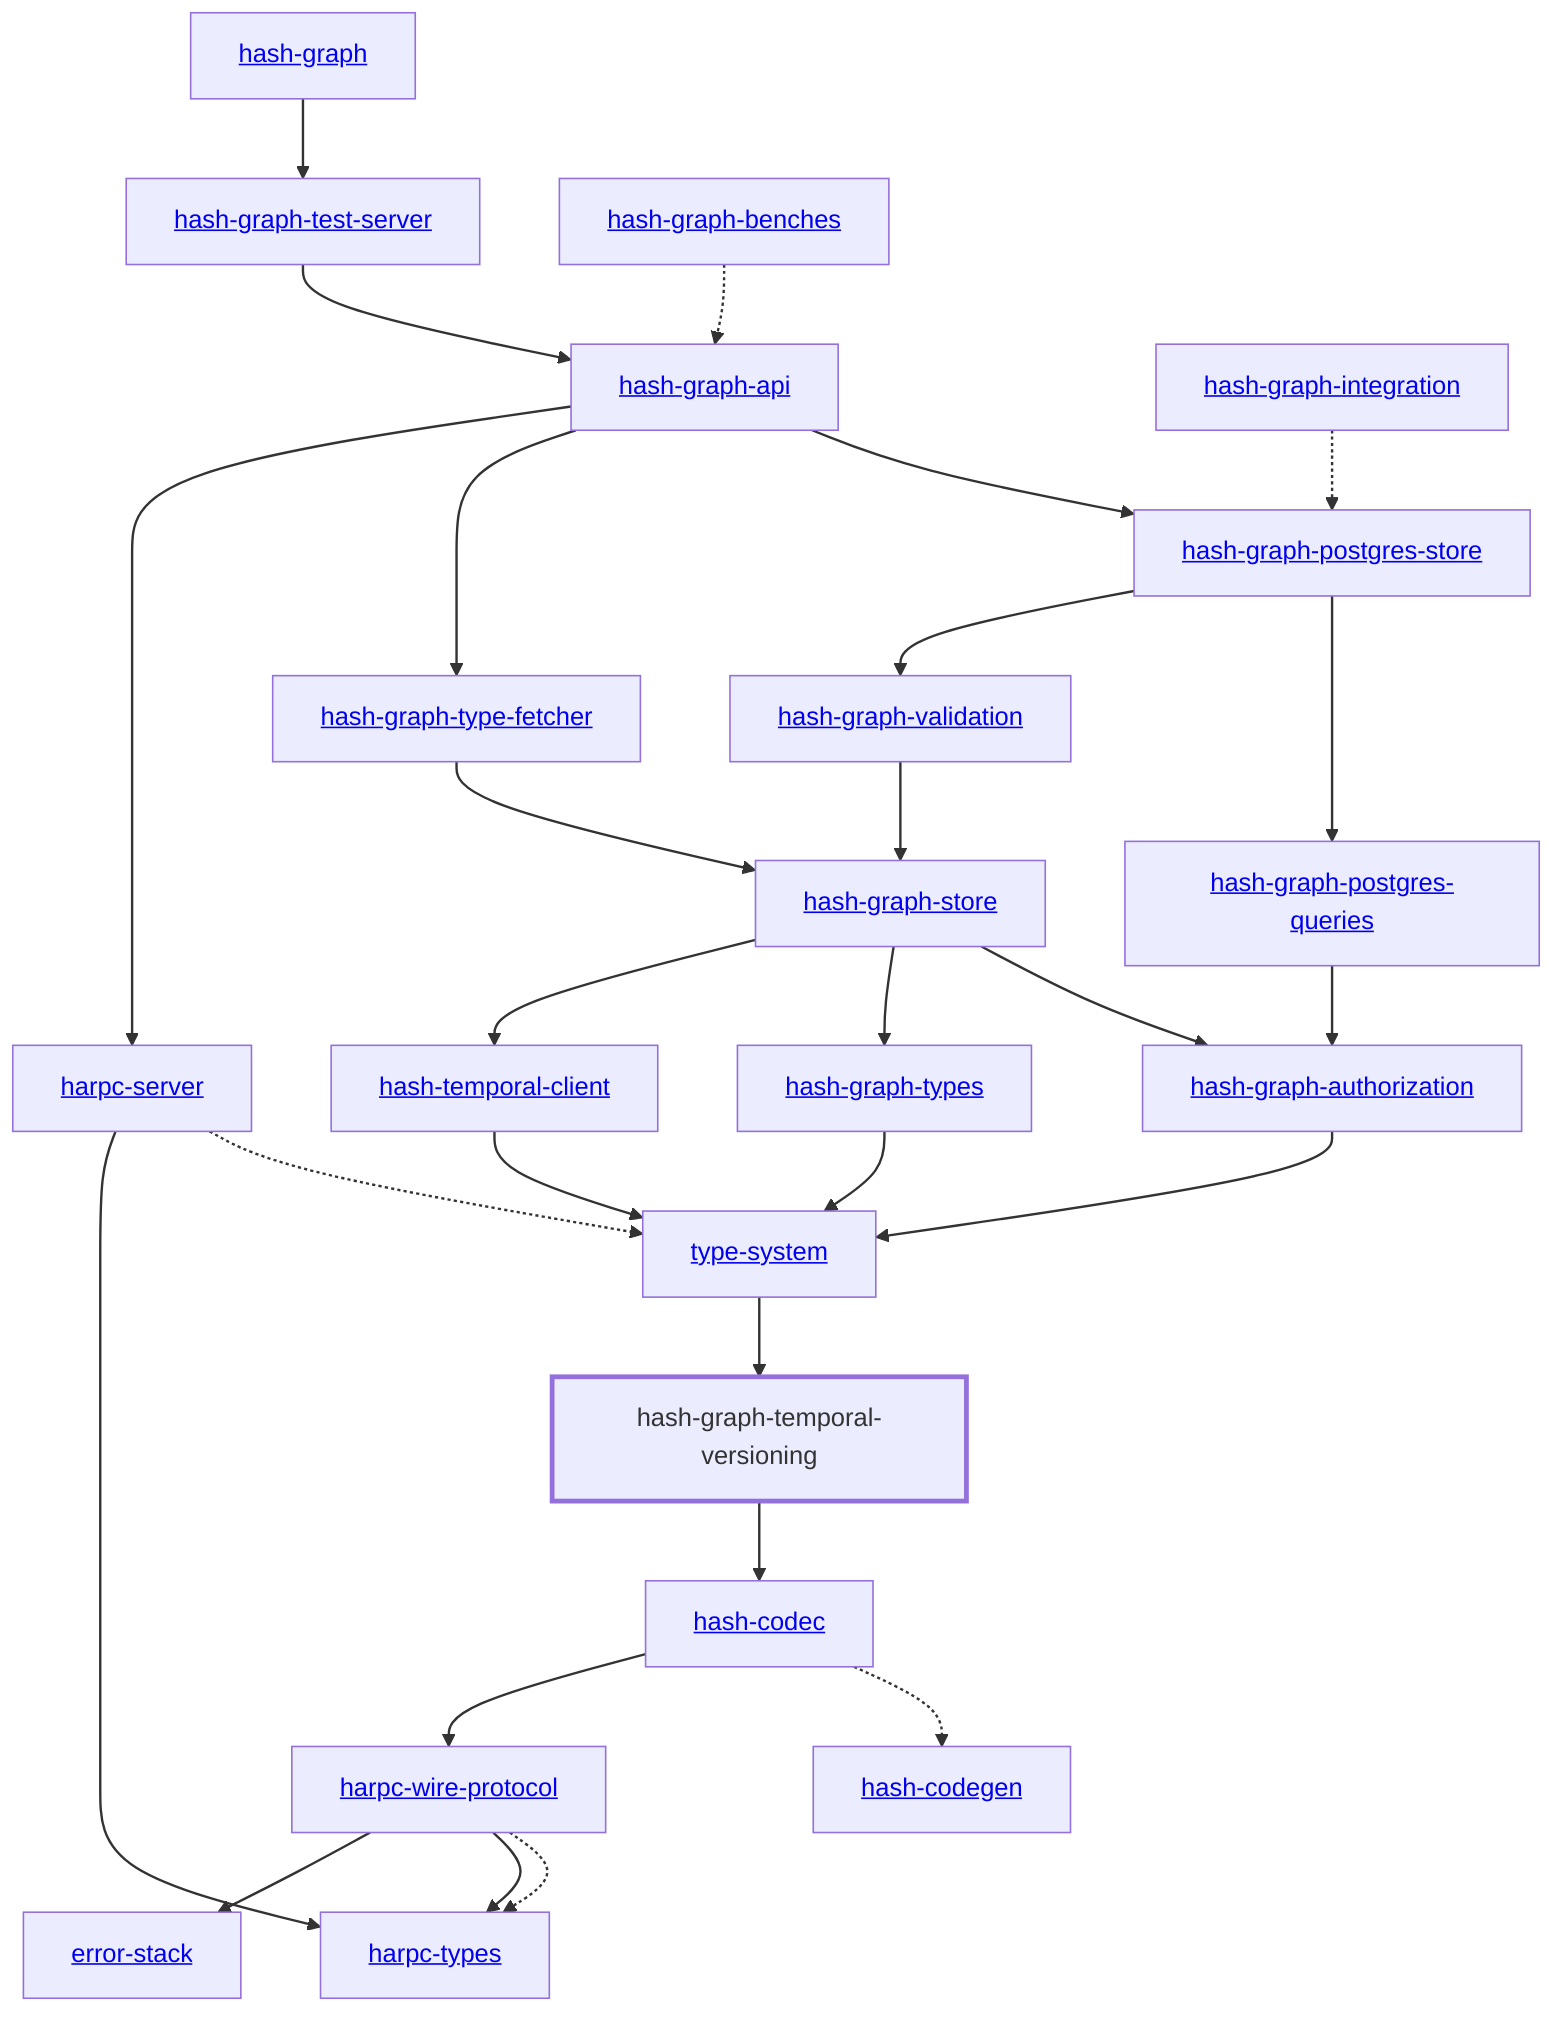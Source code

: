 graph TD
    linkStyle default stroke-width:1.5px
    classDef default stroke-width:1px
    classDef root stroke-width:3px
    classDef dev stroke-width:1px
    classDef build stroke-width:1px
    %% Legend
    %% --> : Normal dependency
    %% -.-> : Dev dependency
    %% ---> : Build dependency
    0[<a href="../hash_graph">hash-graph</a>]
    1[<a href="../type_system">type-system</a>]
    2[<a href="../hash_codec">hash-codec</a>]
    3[<a href="../hash_codegen">hash-codegen</a>]
    4[<a href="../hash_graph_api">hash-graph-api</a>]
    5[<a href="../hash_graph_authorization">hash-graph-authorization</a>]
    6[<a href="../hash_graph_postgres_queries">hash-graph-postgres-queries</a>]
    7[<a href="../hash_graph_postgres_store">hash-graph-postgres-store</a>]
    8[<a href="../hash_graph_store">hash-graph-store</a>]
    9[hash-graph-temporal-versioning]
    class 9 root
    10[<a href="../hash_graph_test_server">hash-graph-test-server</a>]
    11[<a href="../hash_graph_type_fetcher">hash-graph-type-fetcher</a>]
    12[<a href="../hash_graph_types">hash-graph-types</a>]
    13[<a href="../hash_graph_validation">hash-graph-validation</a>]
    14[<a href="../harpc_server">harpc-server</a>]
    15[<a href="../harpc_types">harpc-types</a>]
    16[<a href="../harpc_wire_protocol">harpc-wire-protocol</a>]
    17[<a href="../hash_temporal_client">hash-temporal-client</a>]
    18[<a href="../error_stack">error-stack</a>]
    19[<a href="../hash_graph_benches">hash-graph-benches</a>]
    20[<a href="../hash_graph_integration">hash-graph-integration</a>]
    0 --> 10
    1 --> 9
    2 -.-> 3
    2 --> 16
    4 --> 7
    4 --> 11
    4 --> 14
    5 --> 1
    6 --> 5
    7 --> 6
    7 --> 13
    8 --> 5
    8 --> 12
    8 --> 17
    9 --> 2
    10 --> 4
    11 --> 8
    12 --> 1
    13 --> 8
    14 -.-> 1
    14 --> 15
    16 -.-> 15
    16 --> 15
    16 --> 18
    17 --> 1
    19 -.-> 4
    20 -.-> 7